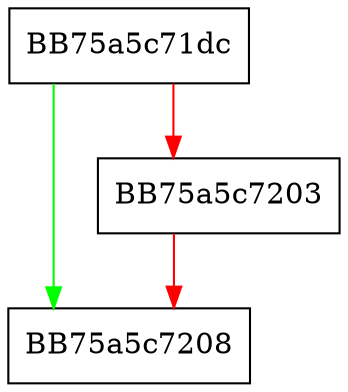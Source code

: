 digraph Cleanup {
  node [shape="box"];
  graph [splines=ortho];
  BB75a5c71dc -> BB75a5c7208 [color="green"];
  BB75a5c71dc -> BB75a5c7203 [color="red"];
  BB75a5c7203 -> BB75a5c7208 [color="red"];
}